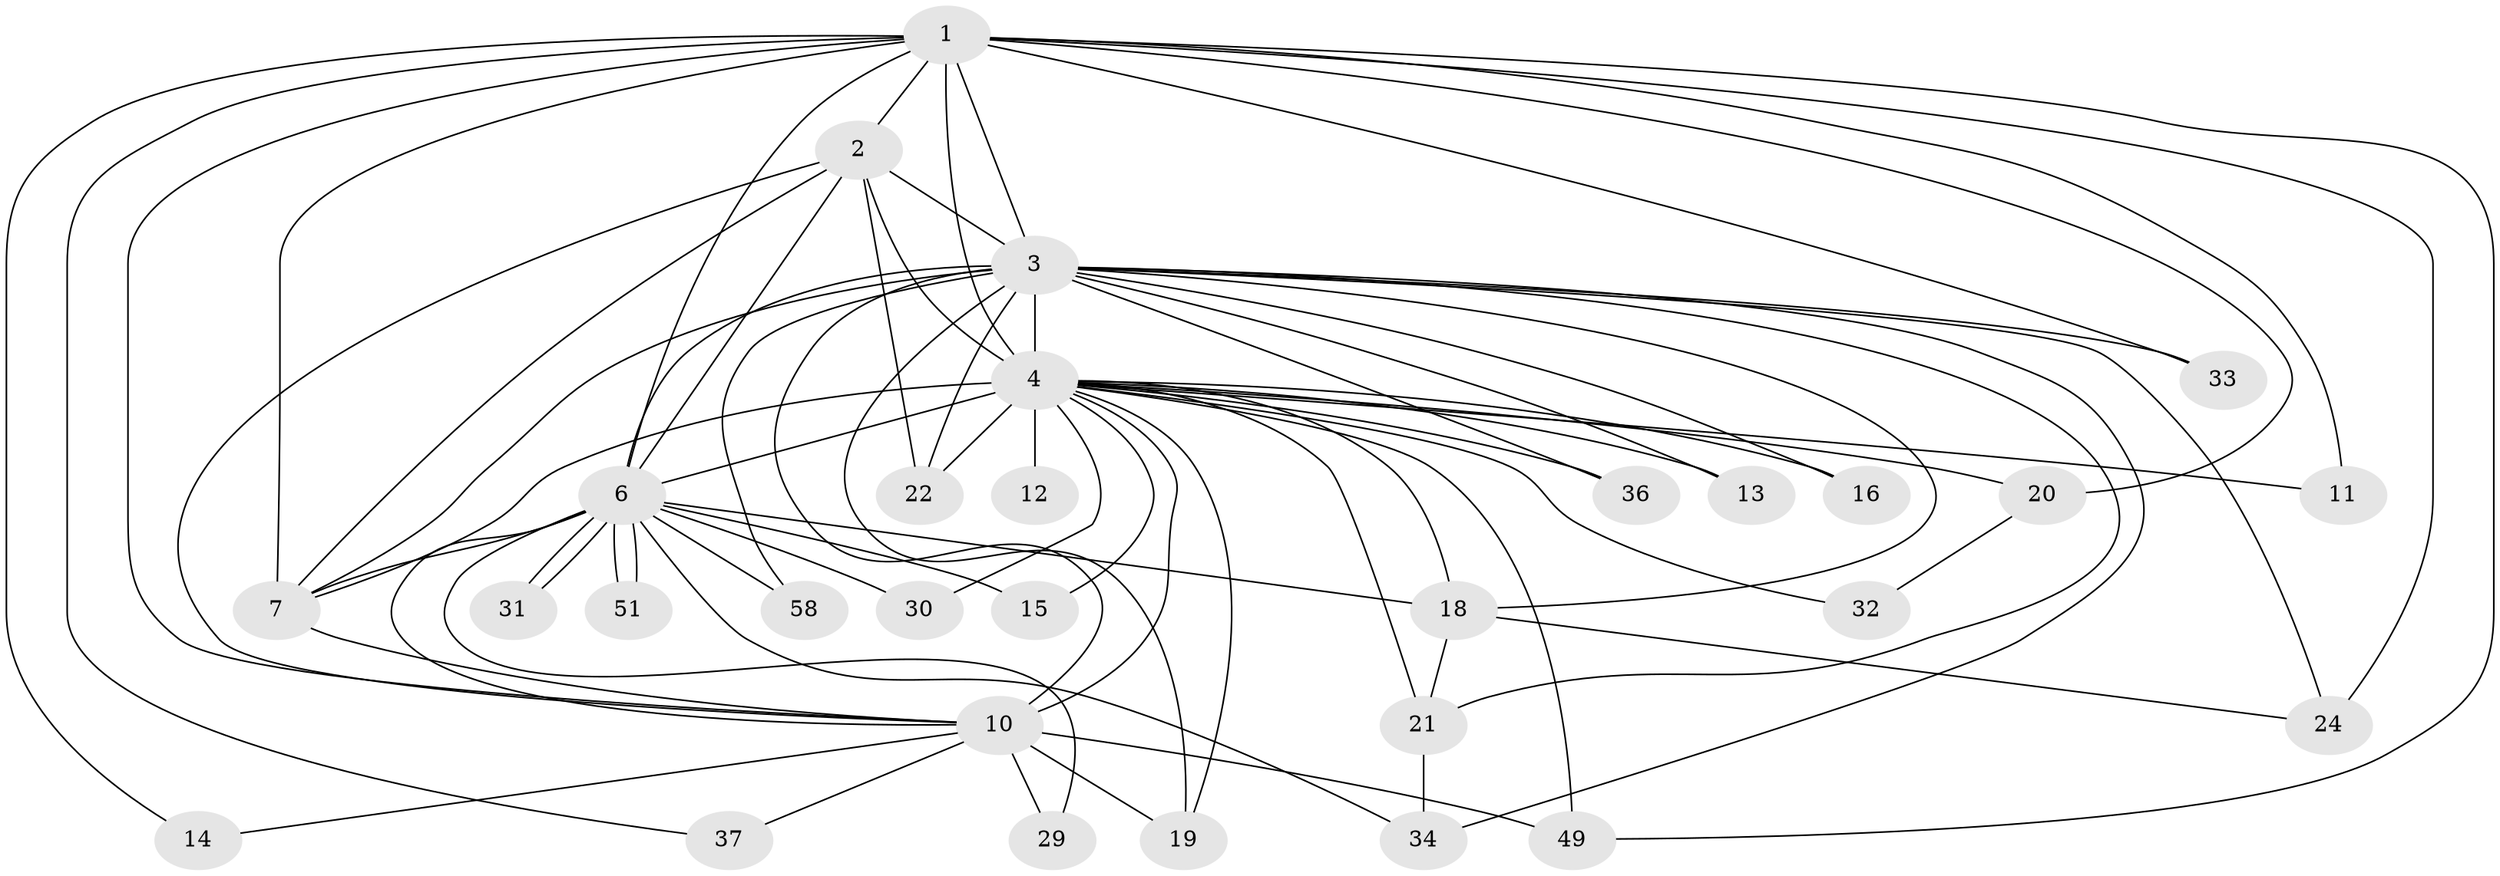 // original degree distribution, {20: 0.016666666666666666, 12: 0.016666666666666666, 14: 0.016666666666666666, 17: 0.03333333333333333, 15: 0.016666666666666666, 19: 0.016666666666666666, 10: 0.016666666666666666, 16: 0.016666666666666666, 25: 0.016666666666666666, 2: 0.5833333333333334, 5: 0.05, 3: 0.13333333333333333, 4: 0.06666666666666667}
// Generated by graph-tools (version 1.1) at 2025/13/03/09/25 04:13:56]
// undirected, 30 vertices, 73 edges
graph export_dot {
graph [start="1"]
  node [color=gray90,style=filled];
  1;
  2 [super="+42+26"];
  3 [super="+5+8"];
  4 [super="+9"];
  6 [super="+17"];
  7;
  10 [super="+25"];
  11;
  12;
  13;
  14;
  15;
  16;
  18 [super="+47+50"];
  19;
  20;
  21;
  22 [super="+28+41"];
  24 [super="+40"];
  29;
  30;
  31;
  32;
  33;
  34;
  36;
  37;
  49 [super="+60"];
  51;
  58;
  1 -- 2 [weight=2];
  1 -- 3 [weight=3];
  1 -- 4 [weight=2];
  1 -- 6 [weight=3];
  1 -- 7;
  1 -- 10;
  1 -- 11;
  1 -- 14;
  1 -- 20;
  1 -- 24 [weight=2];
  1 -- 33;
  1 -- 37;
  1 -- 49;
  2 -- 3 [weight=3];
  2 -- 4 [weight=2];
  2 -- 6 [weight=2];
  2 -- 7;
  2 -- 10;
  2 -- 22;
  3 -- 4 [weight=9];
  3 -- 6 [weight=3];
  3 -- 7 [weight=3];
  3 -- 10 [weight=4];
  3 -- 13;
  3 -- 21;
  3 -- 22 [weight=2];
  3 -- 36 [weight=2];
  3 -- 16;
  3 -- 18;
  3 -- 58;
  3 -- 33;
  3 -- 34;
  3 -- 19;
  3 -- 24;
  4 -- 6 [weight=2];
  4 -- 7 [weight=3];
  4 -- 10 [weight=4];
  4 -- 11;
  4 -- 12 [weight=2];
  4 -- 15;
  4 -- 16;
  4 -- 21;
  4 -- 30;
  4 -- 13;
  4 -- 18;
  4 -- 19;
  4 -- 20 [weight=2];
  4 -- 22;
  4 -- 32;
  4 -- 36;
  4 -- 49;
  6 -- 7;
  6 -- 10;
  6 -- 15;
  6 -- 18;
  6 -- 29;
  6 -- 31;
  6 -- 31;
  6 -- 51;
  6 -- 51;
  6 -- 58;
  6 -- 34;
  6 -- 30;
  7 -- 10;
  10 -- 14;
  10 -- 19;
  10 -- 29;
  10 -- 37;
  10 -- 49;
  18 -- 24;
  18 -- 21;
  20 -- 32;
  21 -- 34;
}
